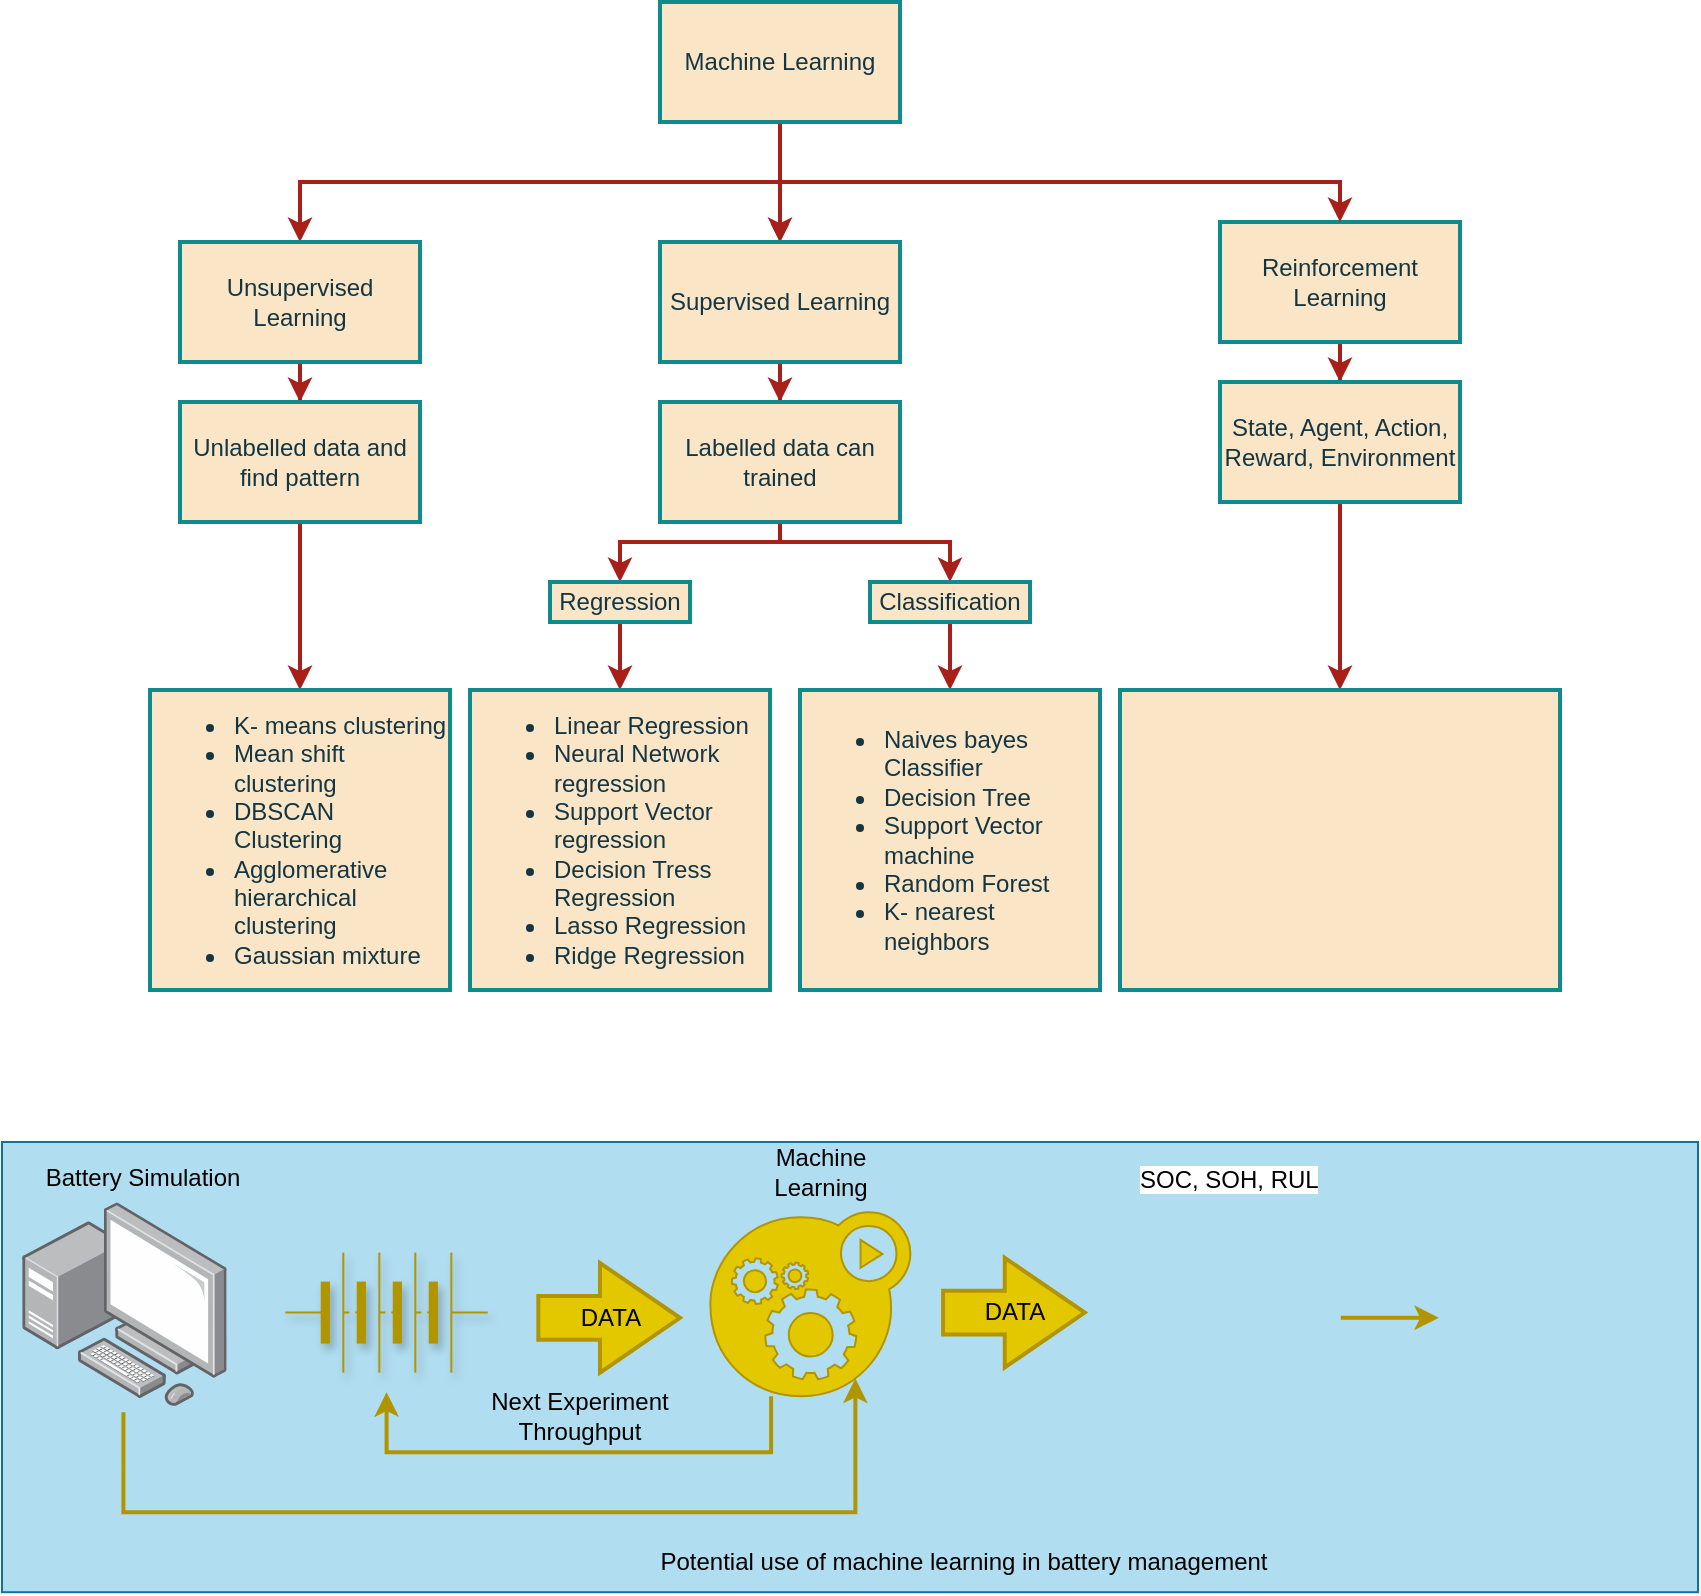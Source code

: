 <mxfile version="21.5.0" type="github">
  <diagram name="Page-1" id="tcuBk5lwrKn6pOtDavcS">
    <mxGraphModel dx="1120" dy="507" grid="1" gridSize="10" guides="1" tooltips="1" connect="1" arrows="1" fold="1" page="1" pageScale="1" pageWidth="1169" pageHeight="827" math="0" shadow="0">
      <root>
        <mxCell id="0" />
        <mxCell id="1" parent="0" />
        <mxCell id="RYXvHmkfxahkaSeMc-fz-11" value="" style="edgeStyle=orthogonalEdgeStyle;rounded=0;orthogonalLoop=1;jettySize=auto;html=1;entryX=0.5;entryY=0;entryDx=0;entryDy=0;labelBackgroundColor=none;fontColor=default;strokeWidth=2;strokeColor=#A8201A;" edge="1" parent="1" source="RYXvHmkfxahkaSeMc-fz-1" target="RYXvHmkfxahkaSeMc-fz-16">
          <mxGeometry relative="1" as="geometry">
            <mxPoint x="620" y="300" as="targetPoint" />
          </mxGeometry>
        </mxCell>
        <mxCell id="RYXvHmkfxahkaSeMc-fz-1" value="Reinforcement Learning" style="rounded=0;whiteSpace=wrap;html=1;labelBackgroundColor=none;strokeWidth=2;fillColor=#FAE5C7;strokeColor=#0F8B8D;fontColor=#143642;" vertex="1" parent="1">
          <mxGeometry x="650" y="180" width="120" height="60" as="geometry" />
        </mxCell>
        <mxCell id="RYXvHmkfxahkaSeMc-fz-7" style="edgeStyle=orthogonalEdgeStyle;rounded=0;orthogonalLoop=1;jettySize=auto;html=1;entryX=0.5;entryY=0;entryDx=0;entryDy=0;exitX=0.5;exitY=1;exitDx=0;exitDy=0;labelBackgroundColor=none;fontColor=default;strokeWidth=2;strokeColor=#A8201A;" edge="1" parent="1" source="RYXvHmkfxahkaSeMc-fz-4" target="RYXvHmkfxahkaSeMc-fz-6">
          <mxGeometry relative="1" as="geometry">
            <Array as="points">
              <mxPoint x="430" y="160" />
              <mxPoint x="190" y="160" />
            </Array>
          </mxGeometry>
        </mxCell>
        <mxCell id="RYXvHmkfxahkaSeMc-fz-8" style="edgeStyle=orthogonalEdgeStyle;rounded=0;orthogonalLoop=1;jettySize=auto;html=1;entryX=0.5;entryY=0;entryDx=0;entryDy=0;labelBackgroundColor=none;fontColor=default;strokeWidth=2;strokeColor=#A8201A;" edge="1" parent="1" source="RYXvHmkfxahkaSeMc-fz-4" target="RYXvHmkfxahkaSeMc-fz-5">
          <mxGeometry relative="1" as="geometry">
            <Array as="points">
              <mxPoint x="430" y="180" />
              <mxPoint x="430" y="180" />
            </Array>
          </mxGeometry>
        </mxCell>
        <mxCell id="RYXvHmkfxahkaSeMc-fz-9" style="edgeStyle=orthogonalEdgeStyle;rounded=0;orthogonalLoop=1;jettySize=auto;html=1;entryX=0.5;entryY=0;entryDx=0;entryDy=0;labelBackgroundColor=none;fontColor=default;strokeWidth=2;exitX=0.5;exitY=1;exitDx=0;exitDy=0;exitPerimeter=0;strokeColor=#A8201A;" edge="1" parent="1" source="RYXvHmkfxahkaSeMc-fz-4" target="RYXvHmkfxahkaSeMc-fz-1">
          <mxGeometry relative="1" as="geometry">
            <mxPoint x="440" y="140" as="sourcePoint" />
            <Array as="points">
              <mxPoint x="430" y="160" />
              <mxPoint x="710" y="160" />
            </Array>
          </mxGeometry>
        </mxCell>
        <mxCell id="RYXvHmkfxahkaSeMc-fz-57" value="" style="edgeStyle=orthogonalEdgeStyle;rounded=0;orthogonalLoop=1;jettySize=auto;html=1;labelBackgroundColor=none;fontColor=default;strokeColor=#A8201A;" edge="1" parent="1" source="RYXvHmkfxahkaSeMc-fz-4" target="RYXvHmkfxahkaSeMc-fz-5">
          <mxGeometry relative="1" as="geometry">
            <Array as="points">
              <mxPoint x="430" y="180" />
              <mxPoint x="430" y="180" />
            </Array>
          </mxGeometry>
        </mxCell>
        <mxCell id="RYXvHmkfxahkaSeMc-fz-58" value="" style="edgeStyle=orthogonalEdgeStyle;rounded=0;orthogonalLoop=1;jettySize=auto;html=1;labelBackgroundColor=none;fontColor=default;strokeColor=#A8201A;" edge="1" parent="1" source="RYXvHmkfxahkaSeMc-fz-4" target="RYXvHmkfxahkaSeMc-fz-5">
          <mxGeometry relative="1" as="geometry">
            <Array as="points">
              <mxPoint x="430" y="170" />
              <mxPoint x="430" y="170" />
            </Array>
          </mxGeometry>
        </mxCell>
        <mxCell id="RYXvHmkfxahkaSeMc-fz-4" value="Machine Learning" style="rounded=0;whiteSpace=wrap;html=1;labelBackgroundColor=none;strokeWidth=2;fillColor=#FAE5C7;strokeColor=#0F8B8D;fontColor=#143642;" vertex="1" parent="1">
          <mxGeometry x="370" y="70" width="120" height="60" as="geometry" />
        </mxCell>
        <mxCell id="RYXvHmkfxahkaSeMc-fz-13" value="" style="edgeStyle=orthogonalEdgeStyle;rounded=0;orthogonalLoop=1;jettySize=auto;html=1;labelBackgroundColor=none;fontColor=default;strokeWidth=2;strokeColor=#A8201A;" edge="1" parent="1" source="RYXvHmkfxahkaSeMc-fz-5" target="RYXvHmkfxahkaSeMc-fz-12">
          <mxGeometry relative="1" as="geometry" />
        </mxCell>
        <mxCell id="RYXvHmkfxahkaSeMc-fz-5" value="Supervised Learning" style="rounded=0;whiteSpace=wrap;html=1;labelBackgroundColor=none;strokeWidth=2;fillColor=#FAE5C7;strokeColor=#0F8B8D;fontColor=#143642;" vertex="1" parent="1">
          <mxGeometry x="370" y="190" width="120" height="60" as="geometry" />
        </mxCell>
        <mxCell id="RYXvHmkfxahkaSeMc-fz-15" value="" style="edgeStyle=orthogonalEdgeStyle;rounded=0;orthogonalLoop=1;jettySize=auto;html=1;labelBackgroundColor=none;fontColor=default;strokeWidth=2;strokeColor=#A8201A;" edge="1" parent="1" source="RYXvHmkfxahkaSeMc-fz-6" target="RYXvHmkfxahkaSeMc-fz-14">
          <mxGeometry relative="1" as="geometry" />
        </mxCell>
        <mxCell id="RYXvHmkfxahkaSeMc-fz-6" value="Unsupervised Learning" style="rounded=0;whiteSpace=wrap;html=1;labelBackgroundColor=none;strokeWidth=2;fillColor=#FAE5C7;strokeColor=#0F8B8D;fontColor=#143642;" vertex="1" parent="1">
          <mxGeometry x="130" y="190" width="120" height="60" as="geometry" />
        </mxCell>
        <mxCell id="RYXvHmkfxahkaSeMc-fz-30" value="" style="edgeStyle=orthogonalEdgeStyle;rounded=0;orthogonalLoop=1;jettySize=auto;html=1;labelBackgroundColor=none;fontColor=default;strokeWidth=2;strokeColor=#A8201A;entryX=0.5;entryY=0;entryDx=0;entryDy=0;" edge="1" parent="1" source="RYXvHmkfxahkaSeMc-fz-12" target="RYXvHmkfxahkaSeMc-fz-26">
          <mxGeometry relative="1" as="geometry">
            <Array as="points">
              <mxPoint x="430" y="340" />
              <mxPoint x="350" y="340" />
            </Array>
          </mxGeometry>
        </mxCell>
        <mxCell id="RYXvHmkfxahkaSeMc-fz-34" style="edgeStyle=orthogonalEdgeStyle;rounded=0;orthogonalLoop=1;jettySize=auto;html=1;entryX=0.5;entryY=0;entryDx=0;entryDy=0;labelBackgroundColor=none;fontColor=default;strokeWidth=2;strokeColor=#A8201A;" edge="1" parent="1" source="RYXvHmkfxahkaSeMc-fz-12" target="RYXvHmkfxahkaSeMc-fz-31">
          <mxGeometry relative="1" as="geometry">
            <Array as="points">
              <mxPoint x="430" y="340" />
              <mxPoint x="515" y="340" />
            </Array>
          </mxGeometry>
        </mxCell>
        <mxCell id="RYXvHmkfxahkaSeMc-fz-12" value="Labelled data can trained" style="rounded=0;whiteSpace=wrap;html=1;labelBackgroundColor=none;strokeWidth=2;fillColor=#FAE5C7;strokeColor=#0F8B8D;fontColor=#143642;" vertex="1" parent="1">
          <mxGeometry x="370" y="270" width="120" height="60" as="geometry" />
        </mxCell>
        <mxCell id="RYXvHmkfxahkaSeMc-fz-41" style="edgeStyle=orthogonalEdgeStyle;rounded=0;orthogonalLoop=1;jettySize=auto;html=1;exitX=0.5;exitY=1;exitDx=0;exitDy=0;entryX=0.5;entryY=0;entryDx=0;entryDy=0;labelBackgroundColor=none;fontColor=default;strokeWidth=2;strokeColor=#A8201A;" edge="1" parent="1" source="RYXvHmkfxahkaSeMc-fz-14" target="RYXvHmkfxahkaSeMc-fz-40">
          <mxGeometry relative="1" as="geometry">
            <Array as="points">
              <mxPoint x="190" y="330" />
              <mxPoint x="190" y="330" />
            </Array>
          </mxGeometry>
        </mxCell>
        <mxCell id="RYXvHmkfxahkaSeMc-fz-14" value="Unlabelled data and find pattern" style="whiteSpace=wrap;html=1;rounded=0;labelBackgroundColor=none;strokeWidth=2;fillColor=#FAE5C7;strokeColor=#0F8B8D;fontColor=#143642;" vertex="1" parent="1">
          <mxGeometry x="130" y="270" width="120" height="60" as="geometry" />
        </mxCell>
        <mxCell id="RYXvHmkfxahkaSeMc-fz-61" style="edgeStyle=orthogonalEdgeStyle;rounded=0;orthogonalLoop=1;jettySize=auto;html=1;entryX=0.5;entryY=0;entryDx=0;entryDy=0;fontSize=12;fillColor=#FAE5C7;labelBackgroundColor=none;strokeWidth=2;strokeColor=#A8201A;fontColor=default;" edge="1" parent="1" source="RYXvHmkfxahkaSeMc-fz-16" target="RYXvHmkfxahkaSeMc-fz-17">
          <mxGeometry relative="1" as="geometry">
            <Array as="points">
              <mxPoint x="710" y="390" />
              <mxPoint x="710" y="390" />
            </Array>
          </mxGeometry>
        </mxCell>
        <mxCell id="RYXvHmkfxahkaSeMc-fz-16" value="State, Agent, Action, Reward, Environment" style="rounded=0;whiteSpace=wrap;html=1;labelBackgroundColor=none;strokeWidth=2;fillColor=#FAE5C7;strokeColor=#0F8B8D;fontColor=#143642;" vertex="1" parent="1">
          <mxGeometry x="650" y="260" width="120" height="60" as="geometry" />
        </mxCell>
        <mxCell id="RYXvHmkfxahkaSeMc-fz-55" style="edgeStyle=orthogonalEdgeStyle;rounded=0;orthogonalLoop=1;jettySize=auto;html=1;entryX=0.5;entryY=0;entryDx=0;entryDy=0;labelBackgroundColor=none;strokeWidth=2;fontColor=default;strokeColor=#A8201A;exitX=0.5;exitY=1;exitDx=0;exitDy=0;" edge="1" parent="1" source="RYXvHmkfxahkaSeMc-fz-26" target="RYXvHmkfxahkaSeMc-fz-49">
          <mxGeometry relative="1" as="geometry">
            <Array as="points">
              <mxPoint x="350" y="380" />
            </Array>
          </mxGeometry>
        </mxCell>
        <mxCell id="RYXvHmkfxahkaSeMc-fz-26" value="Regression" style="whiteSpace=wrap;html=1;rounded=0;labelBackgroundColor=none;strokeWidth=2;fillColor=#FAE5C7;strokeColor=#0F8B8D;fontColor=#143642;" vertex="1" parent="1">
          <mxGeometry x="315" y="360" width="70" height="20" as="geometry" />
        </mxCell>
        <mxCell id="RYXvHmkfxahkaSeMc-fz-38" style="edgeStyle=orthogonalEdgeStyle;rounded=0;orthogonalLoop=1;jettySize=auto;html=1;labelBackgroundColor=none;fontColor=default;entryX=0.5;entryY=0;entryDx=0;entryDy=0;strokeWidth=2;strokeColor=#A8201A;" edge="1" parent="1" source="RYXvHmkfxahkaSeMc-fz-31" target="RYXvHmkfxahkaSeMc-fz-50">
          <mxGeometry relative="1" as="geometry">
            <mxPoint x="495" y="420" as="targetPoint" />
            <Array as="points">
              <mxPoint x="525" y="380" />
              <mxPoint x="525" y="380" />
            </Array>
          </mxGeometry>
        </mxCell>
        <mxCell id="RYXvHmkfxahkaSeMc-fz-31" value="Classification" style="whiteSpace=wrap;html=1;rounded=0;labelBackgroundColor=none;strokeWidth=2;fillColor=#FAE5C7;strokeColor=#0F8B8D;fontColor=#143642;" vertex="1" parent="1">
          <mxGeometry x="475" y="360" width="80" height="20" as="geometry" />
        </mxCell>
        <mxCell id="RYXvHmkfxahkaSeMc-fz-40" value="&lt;ul&gt;&lt;li&gt;K- means clustering&lt;/li&gt;&lt;li&gt;Mean shift clustering&lt;/li&gt;&lt;li&gt;DBSCAN Clustering&amp;nbsp;&lt;/li&gt;&lt;li&gt;Agglomerative hierarchical clustering&lt;/li&gt;&lt;li&gt;Gaussian mixture&lt;/li&gt;&lt;/ul&gt;" style="whiteSpace=wrap;html=1;rounded=0;align=left;labelBackgroundColor=none;strokeWidth=2;fillColor=#FAE5C7;strokeColor=#0F8B8D;fontColor=#143642;" vertex="1" parent="1">
          <mxGeometry x="115" y="414" width="150" height="150" as="geometry" />
        </mxCell>
        <mxCell id="RYXvHmkfxahkaSeMc-fz-50" value="&lt;ul&gt;&lt;li&gt;Naives bayes Classifier&lt;/li&gt;&lt;li&gt;Decision Tree&amp;nbsp;&lt;/li&gt;&lt;li&gt;Support Vector machine&lt;/li&gt;&lt;li&gt;Random Forest&amp;nbsp;&lt;/li&gt;&lt;li&gt;K- nearest neighbors&amp;nbsp;&lt;/li&gt;&lt;/ul&gt;" style="whiteSpace=wrap;html=1;rounded=0;align=left;labelBackgroundColor=none;strokeWidth=2;fillColor=#FAE5C7;strokeColor=#0F8B8D;fontColor=#143642;" vertex="1" parent="1">
          <mxGeometry x="440" y="414" width="150" height="150" as="geometry" />
        </mxCell>
        <mxCell id="RYXvHmkfxahkaSeMc-fz-49" value="&lt;ul&gt;&lt;li&gt;Linear Regression&lt;/li&gt;&lt;li&gt;Neural Network regression&lt;/li&gt;&lt;li&gt;Support Vector regression&lt;/li&gt;&lt;li&gt;Decision Tress Regression&lt;/li&gt;&lt;li&gt;Lasso Regression&lt;/li&gt;&lt;li&gt;Ridge Regression&lt;/li&gt;&lt;/ul&gt;" style="whiteSpace=wrap;html=1;rounded=0;align=left;labelBackgroundColor=none;strokeWidth=2;fillColor=#FAE5C7;strokeColor=#0F8B8D;fontColor=#143642;" vertex="1" parent="1">
          <mxGeometry x="275" y="414" width="150" height="150" as="geometry" />
        </mxCell>
        <mxCell id="RYXvHmkfxahkaSeMc-fz-51" value="" style="group;labelBackgroundColor=none;fontColor=#143642;strokeWidth=2;" vertex="1" connectable="0" parent="1">
          <mxGeometry x="600" y="414" width="220" height="150" as="geometry" />
        </mxCell>
        <mxCell id="RYXvHmkfxahkaSeMc-fz-17" value="" style="rounded=0;whiteSpace=wrap;html=1;labelBackgroundColor=none;fillColor=#FAE5C7;strokeColor=#0F8B8D;fontColor=#143642;strokeWidth=2;" vertex="1" parent="RYXvHmkfxahkaSeMc-fz-51">
          <mxGeometry width="220" height="150" as="geometry" />
        </mxCell>
        <mxCell id="RYXvHmkfxahkaSeMc-fz-59" value="" style="shape=image;imageAspect=0;aspect=fixed;verticalLabelPosition=bottom;verticalAlign=top;image=https://www.mdpi.com/applsci/applsci-12-12377/article_deploy/html/images/applsci-12-12377-g001.png;labelBackgroundColor=none;fillColor=#FAE5C7;strokeColor=#0F8B8D;fontColor=#143642;" vertex="1" parent="RYXvHmkfxahkaSeMc-fz-51">
          <mxGeometry x="20.216" y="16" width="179.568" height="120.168" as="geometry" />
        </mxCell>
        <mxCell id="RYXvHmkfxahkaSeMc-fz-92" value="" style="group;fillColor=#b1ddf0;strokeColor=#10739e;" vertex="1" connectable="0" parent="1">
          <mxGeometry x="41" y="640" width="848" height="225.1" as="geometry" />
        </mxCell>
        <mxCell id="RYXvHmkfxahkaSeMc-fz-76" value="" style="shape=image;html=1;verticalAlign=top;verticalLabelPosition=bottom;labelBackgroundColor=#ffffff;imageAspect=0;aspect=fixed;image=https://cdn4.iconfinder.com/data/icons/essential-app-2/16/battery-half-energy-charge-128.png;rotation=-90;fillColor=#e3c800;strokeColor=#B09500;fontColor=#000000;" vertex="1" parent="RYXvHmkfxahkaSeMc-fz-92">
          <mxGeometry x="541.384" y="23.9" width="128.0" height="128.0" as="geometry" />
        </mxCell>
        <mxCell id="RYXvHmkfxahkaSeMc-fz-69" value="" style="image;points=[];aspect=fixed;html=1;align=center;shadow=0;dashed=0;image=img/lib/allied_telesis/computer_and_terminals/Personal_Computer_with_Server.svg;strokeWidth=1;fillColor=#e3c800;strokeColor=#B09500;fontColor=#000000;" vertex="1" parent="RYXvHmkfxahkaSeMc-fz-92">
          <mxGeometry x="10.12" y="30.0" width="102.2" height="102.2" as="geometry" />
        </mxCell>
        <mxCell id="RYXvHmkfxahkaSeMc-fz-70" value="" style="pointerEvents=1;verticalLabelPosition=bottom;shadow=1;dashed=0;align=center;html=1;verticalAlign=top;shape=mxgraph.electrical.miscellaneous.batteryStack;fillColor=#e3c800;strokeColor=#B09500;fontColor=#000000;" vertex="1" parent="RYXvHmkfxahkaSeMc-fz-92">
          <mxGeometry x="141.671" y="55.3" width="101.193" height="60.0" as="geometry" />
        </mxCell>
        <mxCell id="RYXvHmkfxahkaSeMc-fz-81" style="edgeStyle=orthogonalEdgeStyle;rounded=0;orthogonalLoop=1;jettySize=auto;html=1;strokeWidth=2;fillColor=#e3c800;strokeColor=#B09500;" edge="1" parent="RYXvHmkfxahkaSeMc-fz-92" source="RYXvHmkfxahkaSeMc-fz-75">
          <mxGeometry relative="1" as="geometry">
            <mxPoint x="192.267" y="125.1" as="targetPoint" />
            <Array as="points">
              <mxPoint x="384.535" y="155.1" />
              <mxPoint x="192.267" y="155.1" />
            </Array>
          </mxGeometry>
        </mxCell>
        <mxCell id="RYXvHmkfxahkaSeMc-fz-75" value="" style="sketch=0;html=1;aspect=fixed;strokeColor=#B09500;shadow=0;fillColor=#e3c800;verticalAlign=top;labelPosition=center;verticalLabelPosition=bottom;shape=mxgraph.gcp2.gear_load;fontColor=#000000;" vertex="1" parent="RYXvHmkfxahkaSeMc-fz-92">
          <mxGeometry x="354.177" y="35.1" width="100.0" height="92.0" as="geometry" />
        </mxCell>
        <mxCell id="RYXvHmkfxahkaSeMc-fz-85" style="edgeStyle=orthogonalEdgeStyle;rounded=0;orthogonalLoop=1;jettySize=auto;html=1;fillColor=#e3c800;strokeColor=#B09500;strokeWidth=2;" edge="1" parent="RYXvHmkfxahkaSeMc-fz-92" source="RYXvHmkfxahkaSeMc-fz-76" target="RYXvHmkfxahkaSeMc-fz-84">
          <mxGeometry relative="1" as="geometry" />
        </mxCell>
        <mxCell id="RYXvHmkfxahkaSeMc-fz-82" value="DATA" style="html=1;shadow=0;dashed=0;align=center;verticalAlign=middle;shape=mxgraph.arrows2.arrow;dy=0.6;dx=40;notch=0;strokeWidth=2;fillColor=#e3c800;strokeColor=#B09500;fontColor=#000000;" vertex="1" parent="RYXvHmkfxahkaSeMc-fz-92">
          <mxGeometry x="268.162" y="60.5" width="70.835" height="54.8" as="geometry" />
        </mxCell>
        <mxCell id="RYXvHmkfxahkaSeMc-fz-83" value="DATA" style="html=1;shadow=0;dashed=0;align=center;verticalAlign=middle;shape=mxgraph.arrows2.arrow;dy=0.6;dx=40;notch=0;strokeWidth=2;fillColor=#e3c800;strokeColor=#B09500;fontColor=#000000;" vertex="1" parent="RYXvHmkfxahkaSeMc-fz-92">
          <mxGeometry x="470.549" y="57.9" width="70.835" height="54.8" as="geometry" />
        </mxCell>
        <mxCell id="RYXvHmkfxahkaSeMc-fz-84" value="" style="shape=image;html=1;verticalAlign=top;verticalLabelPosition=bottom;labelBackgroundColor=#ffffff;imageAspect=0;aspect=fixed;image=https://cdn0.iconfinder.com/data/icons/green-world-colored/80/electric-car-electrocar-tesla-128.png;fillColor=#e3c800;strokeColor=#B09500;fontColor=#000000;" vertex="1" parent="RYXvHmkfxahkaSeMc-fz-92">
          <mxGeometry x="718.473" y="23.9" width="128.0" height="128.0" as="geometry" />
        </mxCell>
        <mxCell id="RYXvHmkfxahkaSeMc-fz-80" style="edgeStyle=orthogonalEdgeStyle;rounded=0;orthogonalLoop=1;jettySize=auto;html=1;entryX=0.725;entryY=0.904;entryDx=0;entryDy=0;entryPerimeter=0;strokeWidth=2;fillColor=#e3c800;strokeColor=#B09500;" edge="1" parent="RYXvHmkfxahkaSeMc-fz-92" target="RYXvHmkfxahkaSeMc-fz-75">
          <mxGeometry relative="1" as="geometry">
            <mxPoint x="60.716" y="135.1" as="sourcePoint" />
            <Array as="points">
              <mxPoint x="60.716" y="185.1" />
              <mxPoint x="427.036" y="185.1" />
            </Array>
          </mxGeometry>
        </mxCell>
        <mxCell id="RYXvHmkfxahkaSeMc-fz-88" value="Machine Learning" style="text;strokeColor=none;align=center;fillColor=none;html=1;verticalAlign=middle;whiteSpace=wrap;rounded=0;" vertex="1" parent="RYXvHmkfxahkaSeMc-fz-92">
          <mxGeometry x="379.475" width="60.716" height="30.0" as="geometry" />
        </mxCell>
        <mxCell id="RYXvHmkfxahkaSeMc-fz-89" value="Next Experiment Throughput" style="text;strokeColor=none;align=center;fillColor=none;html=1;verticalAlign=middle;whiteSpace=wrap;rounded=0;" vertex="1" parent="RYXvHmkfxahkaSeMc-fz-92">
          <mxGeometry x="222.625" y="121.9" width="131.551" height="30.0" as="geometry" />
        </mxCell>
        <mxCell id="RYXvHmkfxahkaSeMc-fz-91" value="Potential use of machine learning in battery management" style="text;strokeColor=none;align=center;fillColor=none;html=1;verticalAlign=middle;whiteSpace=wrap;rounded=0;" vertex="1" parent="RYXvHmkfxahkaSeMc-fz-92">
          <mxGeometry x="232.745" y="195.1" width="495.847" height="30.0" as="geometry" />
        </mxCell>
        <mxCell id="RYXvHmkfxahkaSeMc-fz-94" value="&lt;span style=&quot;color: rgb(0, 0, 0); font-family: Helvetica; font-size: 12px; font-style: normal; font-variant-ligatures: normal; font-variant-caps: normal; font-weight: 400; letter-spacing: normal; orphans: 2; text-align: center; text-indent: 0px; text-transform: none; widows: 2; word-spacing: 0px; -webkit-text-stroke-width: 0px; background-color: rgb(255, 255, 255); text-decoration-thickness: initial; text-decoration-style: initial; text-decoration-color: initial; float: none; display: inline !important;&quot;&gt;SOC, SOH, RUL&lt;/span&gt;" style="text;whiteSpace=wrap;html=1;" vertex="1" parent="RYXvHmkfxahkaSeMc-fz-92">
          <mxGeometry x="566.683" y="5.1" width="101.193" height="24.9" as="geometry" />
        </mxCell>
        <mxCell id="RYXvHmkfxahkaSeMc-fz-95" value="Battery Simulation" style="text;html=1;align=center;verticalAlign=middle;resizable=0;points=[];autosize=1;strokeColor=none;fillColor=none;" vertex="1" parent="RYXvHmkfxahkaSeMc-fz-92">
          <mxGeometry x="10.119" y="2.55" width="120" height="30" as="geometry" />
        </mxCell>
      </root>
    </mxGraphModel>
  </diagram>
</mxfile>
